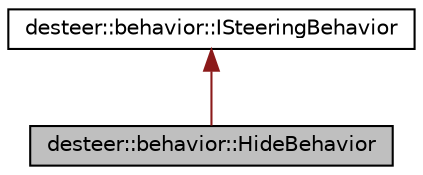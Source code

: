digraph G
{
  edge [fontname="Helvetica",fontsize="10",labelfontname="Helvetica",labelfontsize="10"];
  node [fontname="Helvetica",fontsize="10",shape=record];
  Node1 [label="desteer::behavior::HideBehavior",height=0.2,width=0.4,color="black", fillcolor="grey75", style="filled" fontcolor="black"];
  Node2 -> Node1 [dir=back,color="firebrick4",fontsize="10",style="solid",fontname="Helvetica"];
  Node2 [label="desteer::behavior::ISteeringBehavior",height=0.2,width=0.4,color="black", fillcolor="white", style="filled",URL="$classdesteer_1_1behavior_1_1_i_steering_behavior.html"];
}
